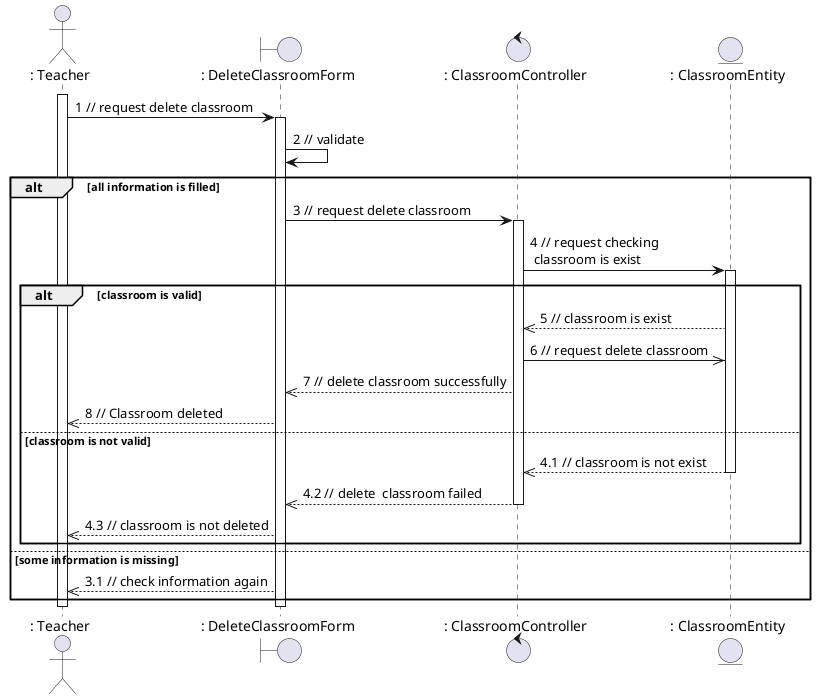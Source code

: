 @startuml deleteClass

actor ": Teacher"
boundary ": DeleteClassroomForm"
control ": ClassroomController"
entity ": ClassroomEntity"

activate ": Teacher"
": Teacher" -> ": DeleteClassroomForm": 1 // request delete classroom
activate ": DeleteClassroomForm"
": DeleteClassroomForm" -> ": DeleteClassroomForm": 2 // validate
alt all information is filled
    ": DeleteClassroomForm" -> ": ClassroomController": 3 // request delete classroom
    activate ": ClassroomController"
    ": ClassroomController" -> ": ClassroomEntity": 4 // request checking \n classroom is exist
    activate ": ClassroomEntity"
    alt classroom is valid
        ": ClassroomEntity" -->> ": ClassroomController": 5 // classroom is exist
        ": ClassroomController" ->> ": ClassroomEntity": 6 // request delete classroom
        ": ClassroomController" -->> ": DeleteClassroomForm": 7 // delete classroom successfully
        ": DeleteClassroomForm" -->> ": Teacher": 8 // Classroom deleted
    else classroom is not valid
        ": ClassroomEntity" -->> ": ClassroomController": 4.1 // classroom is not exist
        deactivate ": ClassroomEntity"
        ": ClassroomController" -->> ": DeleteClassroomForm": 4.2 // delete  classroom failed
        deactivate ": ClassroomController"
        ": DeleteClassroomForm" -->> ": Teacher": 4.3 // classroom is not deleted
    end
else some information is missing
    ": DeleteClassroomForm" -->> ": Teacher": 3.1 // check information again
end

deactivate ": DeleteClassroomForm"
deactivate ": Teacher"

@enduml